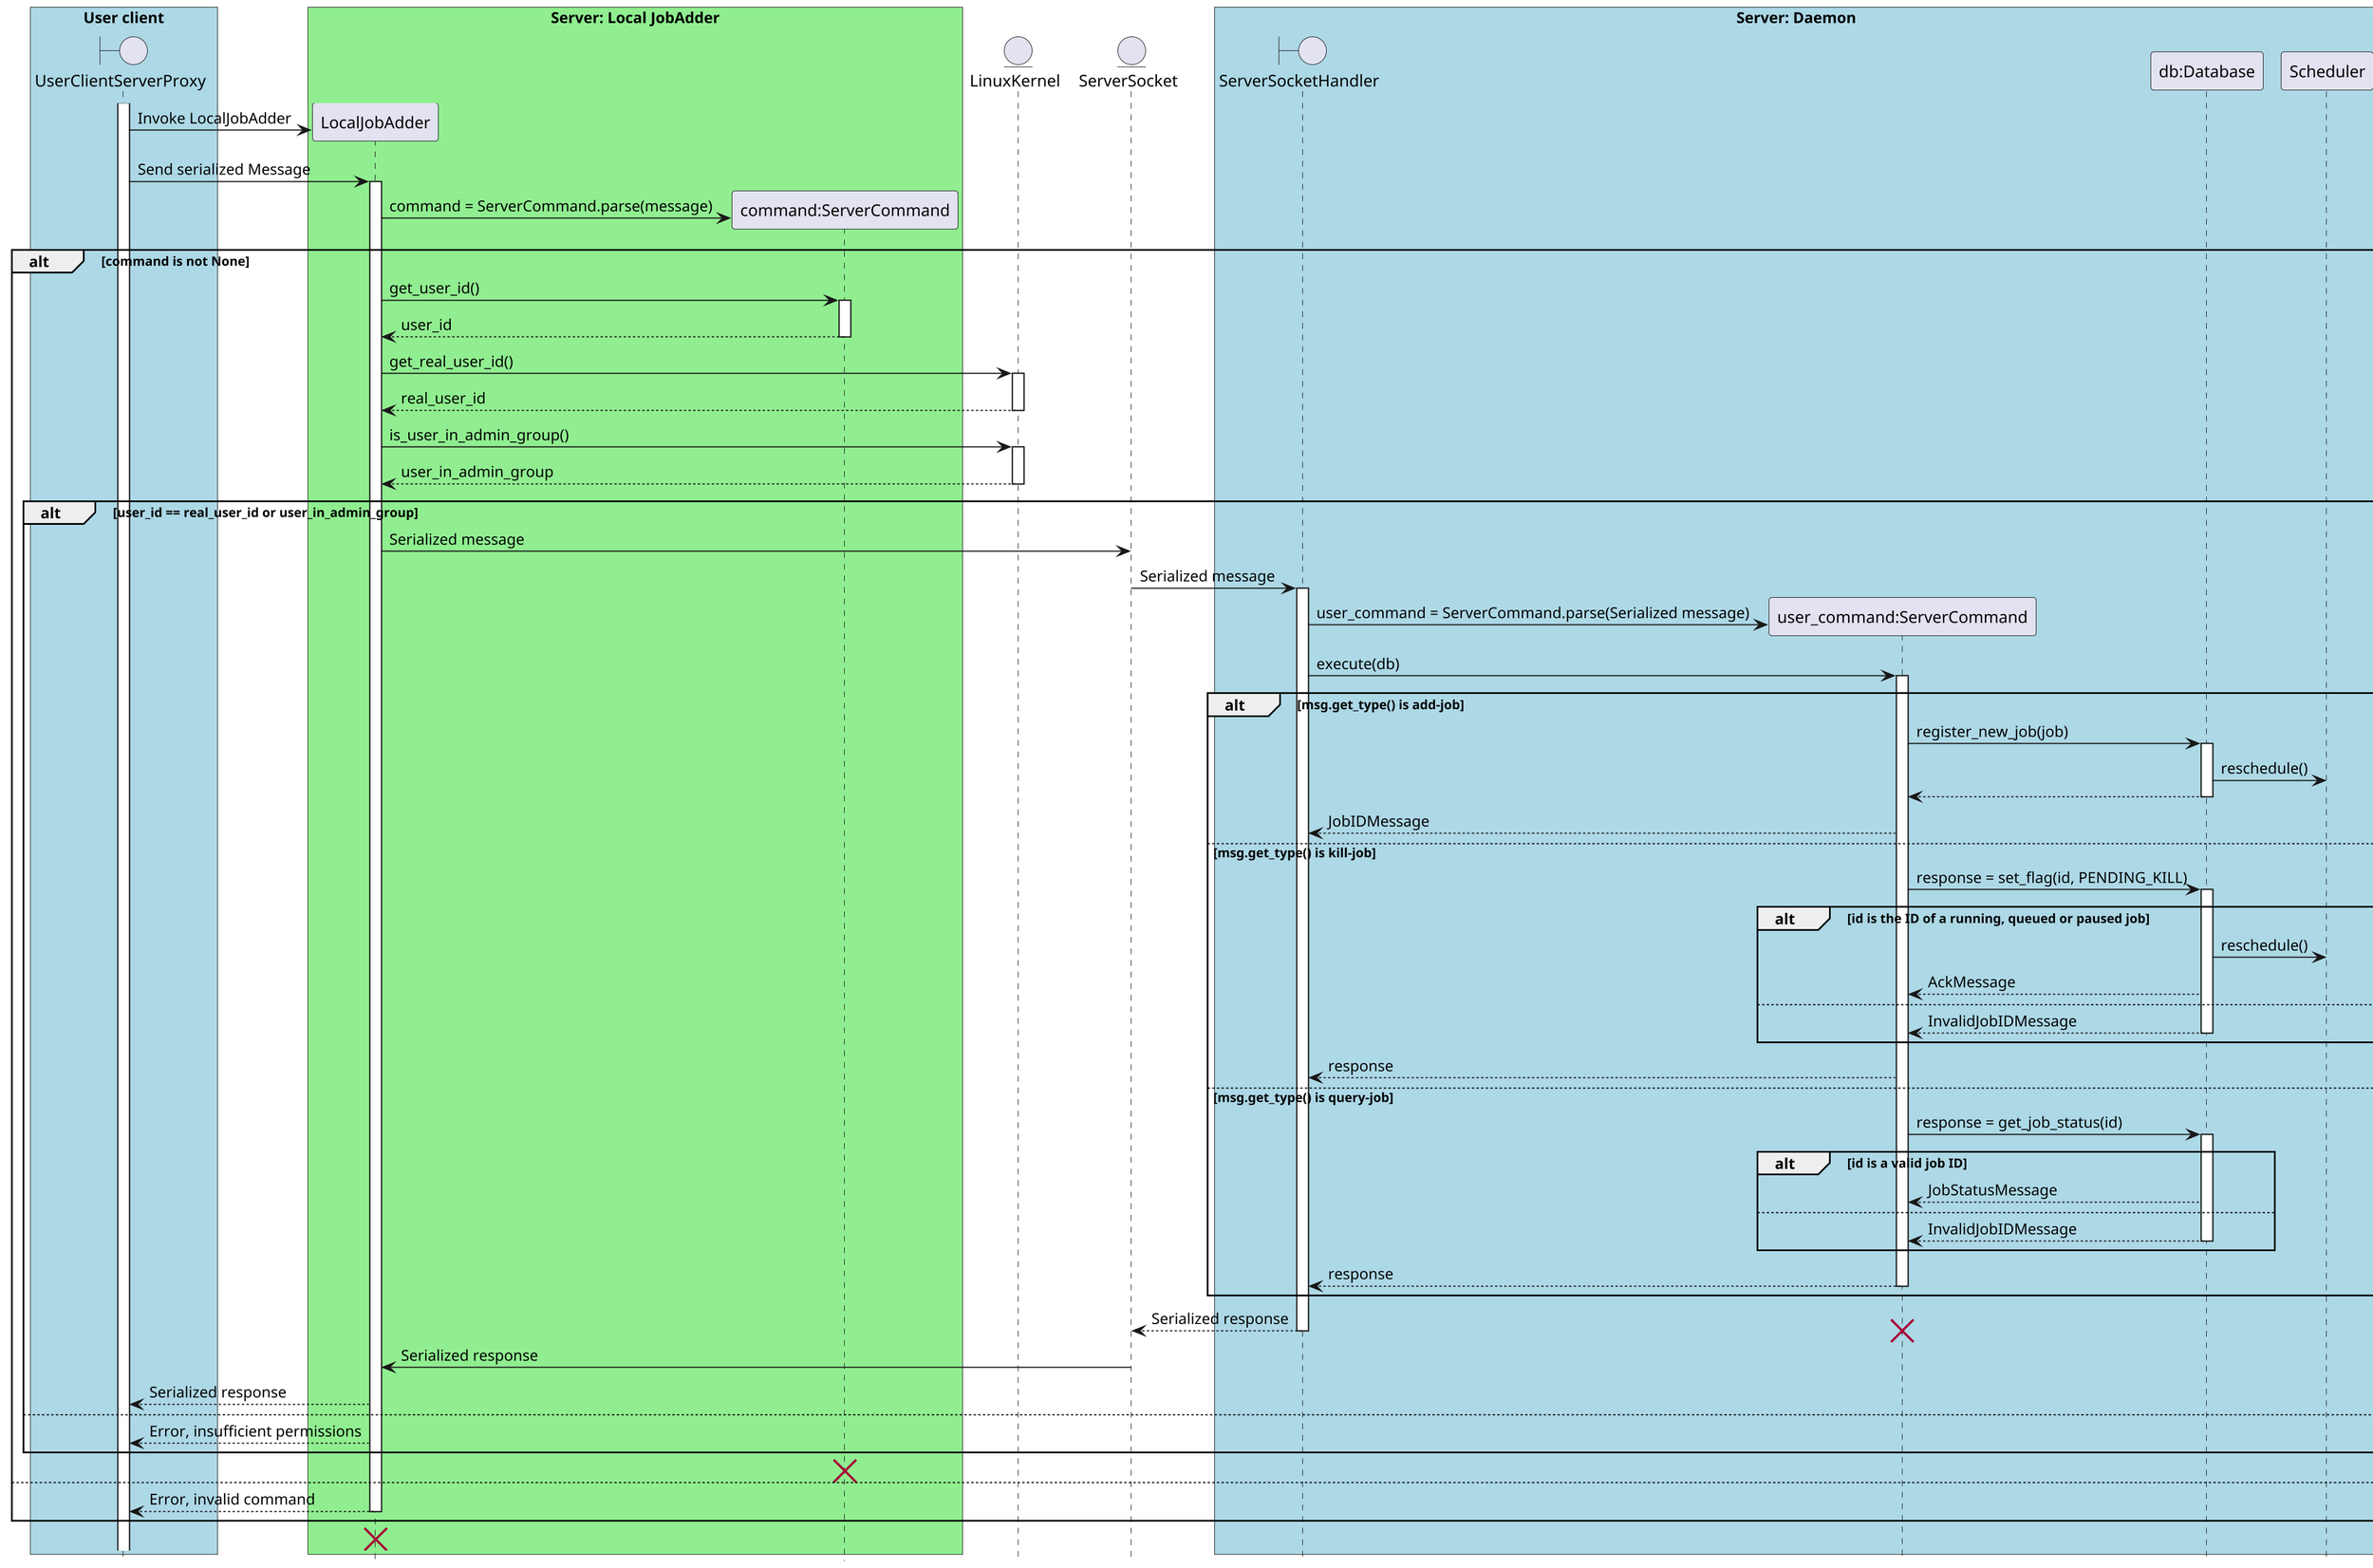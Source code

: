 @startuml
scale 2

hide footbox

box "User client" #LightBlue
    boundary UserClientServerProxy
end box

box "Server: Local JobAdder" #LightGreen
    participant LocalJobAdder
    participant "command:ServerCommand"
end box

entity LinuxKernel

entity ServerSocket

box "Server: Daemon" #LightBlue
    boundary ServerSocketHandler
    participant "user_command:ServerCommand"
    participant "db:Database"
    participant Scheduler
end box

activate UserClientServerProxy

' Call Server
create LocalJobAdder
UserClientServerProxy -> LocalJobAdder ** : Invoke LocalJobAdder

UserClientServerProxy -> LocalJobAdder ++ : Send serialized Message

' Parse Message
LocalJobAdder -> "command:ServerCommand" ** : command = ServerCommand.parse(message)

alt #transparent command is not None
    LocalJobAdder -> "command:ServerCommand" ++ : get_user_id()
    return user_id
    LocalJobAdder -> LinuxKernel ++ : get_real_user_id()
    return real_user_id
    LocalJobAdder -> LinuxKernel ++ : is_user_in_admin_group()
    return user_in_admin_group

    alt #transparent user_id == real_user_id or user_in_admin_group
        LocalJobAdder -> ServerSocket : Serialized message
        ServerSocket -> ServerSocketHandler ++ : Serialized message

        'Inside Server
        ServerSocketHandler -> "user_command:ServerCommand" ** : user_command = ServerCommand.parse(Serialized message)
        ServerSocketHandler -> "user_command:ServerCommand" ++ : execute(db)

        alt msg.get_type() is add-job
            "user_command:ServerCommand" -> "db:Database" ++ : register_new_job(job)
            "db:Database" -> Scheduler : reschedule()
            return
            "user_command:ServerCommand" --> ServerSocketHandler : JobIDMessage
        else msg.get_type() is kill-job
            "user_command:ServerCommand" -> "db:Database" ++ : response = set_flag(id, PENDING_KILL)
            alt id is the ID of a running, queued or paused job
                "db:Database" -> Scheduler : reschedule()
                "db:Database" --> "user_command:ServerCommand" : AckMessage
            else
                return InvalidJobIDMessage
            end
            "user_command:ServerCommand" --> ServerSocketHandler : response
        else msg.get_type() is query-job
            "user_command:ServerCommand" -> "db:Database" ++ : response = get_job_status(id)
            alt id is a valid job ID
                "db:Database" --> "user_command:ServerCommand" : JobStatusMessage
            else
                return InvalidJobIDMessage
            end
            return response
        end

        return Serialized response
        destroy "user_command:ServerCommand"
        ServerSocket -> LocalJobAdder : Serialized response
        LocalJobAdder --> UserClientServerProxy : Serialized response
    else
        LocalJobAdder --> UserClientServerProxy : Error, insufficient permissions
    end
    destroy "command:ServerCommand"
else
    return Error, invalid command
end
destroy LocalJobAdder

@enduml
